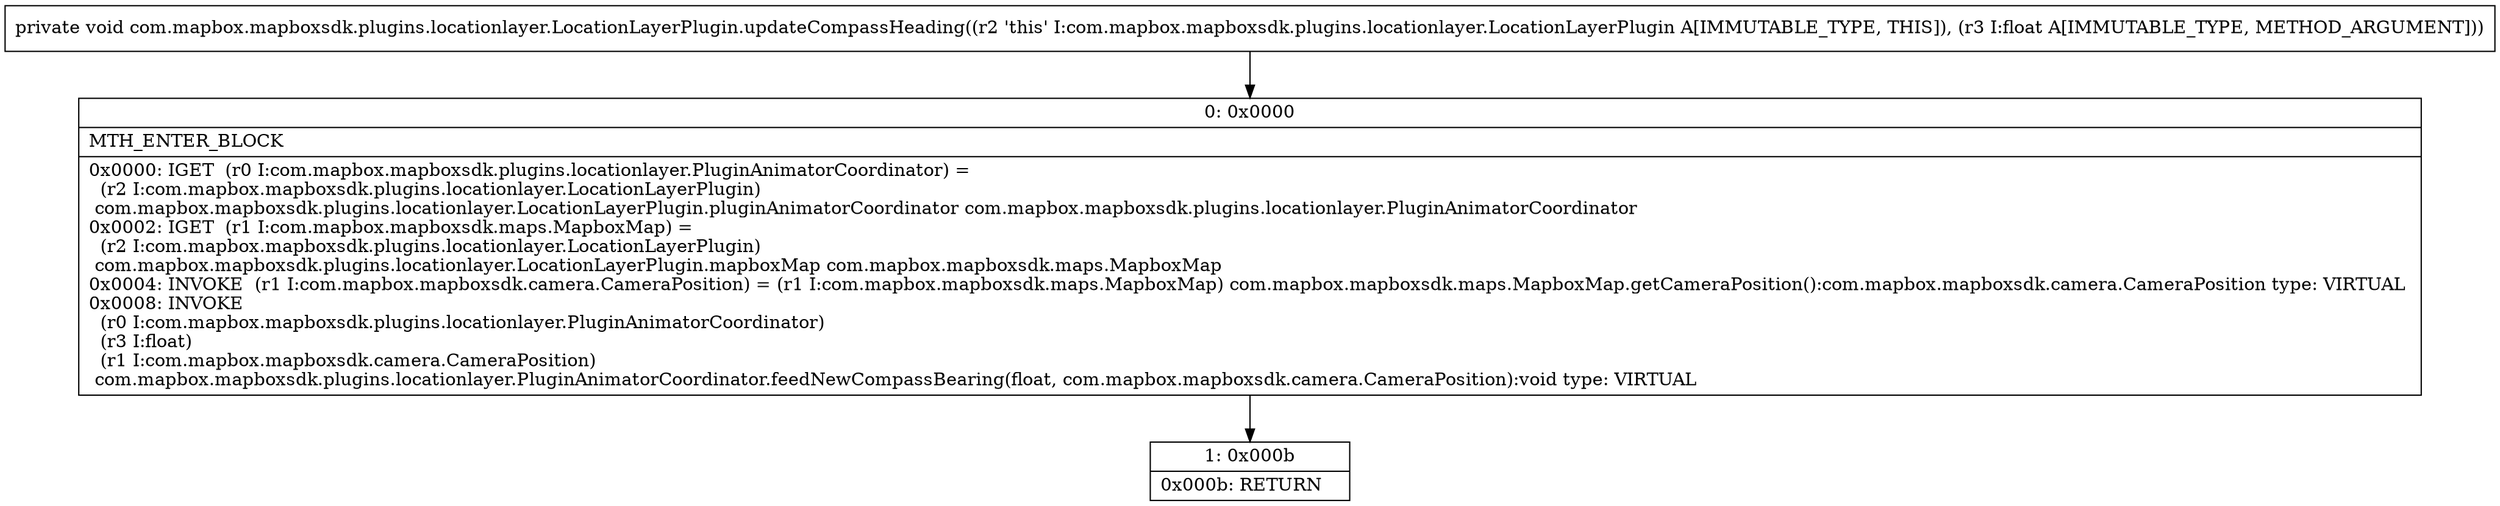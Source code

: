 digraph "CFG forcom.mapbox.mapboxsdk.plugins.locationlayer.LocationLayerPlugin.updateCompassHeading(F)V" {
Node_0 [shape=record,label="{0\:\ 0x0000|MTH_ENTER_BLOCK\l|0x0000: IGET  (r0 I:com.mapbox.mapboxsdk.plugins.locationlayer.PluginAnimatorCoordinator) = \l  (r2 I:com.mapbox.mapboxsdk.plugins.locationlayer.LocationLayerPlugin)\l com.mapbox.mapboxsdk.plugins.locationlayer.LocationLayerPlugin.pluginAnimatorCoordinator com.mapbox.mapboxsdk.plugins.locationlayer.PluginAnimatorCoordinator \l0x0002: IGET  (r1 I:com.mapbox.mapboxsdk.maps.MapboxMap) = \l  (r2 I:com.mapbox.mapboxsdk.plugins.locationlayer.LocationLayerPlugin)\l com.mapbox.mapboxsdk.plugins.locationlayer.LocationLayerPlugin.mapboxMap com.mapbox.mapboxsdk.maps.MapboxMap \l0x0004: INVOKE  (r1 I:com.mapbox.mapboxsdk.camera.CameraPosition) = (r1 I:com.mapbox.mapboxsdk.maps.MapboxMap) com.mapbox.mapboxsdk.maps.MapboxMap.getCameraPosition():com.mapbox.mapboxsdk.camera.CameraPosition type: VIRTUAL \l0x0008: INVOKE  \l  (r0 I:com.mapbox.mapboxsdk.plugins.locationlayer.PluginAnimatorCoordinator)\l  (r3 I:float)\l  (r1 I:com.mapbox.mapboxsdk.camera.CameraPosition)\l com.mapbox.mapboxsdk.plugins.locationlayer.PluginAnimatorCoordinator.feedNewCompassBearing(float, com.mapbox.mapboxsdk.camera.CameraPosition):void type: VIRTUAL \l}"];
Node_1 [shape=record,label="{1\:\ 0x000b|0x000b: RETURN   \l}"];
MethodNode[shape=record,label="{private void com.mapbox.mapboxsdk.plugins.locationlayer.LocationLayerPlugin.updateCompassHeading((r2 'this' I:com.mapbox.mapboxsdk.plugins.locationlayer.LocationLayerPlugin A[IMMUTABLE_TYPE, THIS]), (r3 I:float A[IMMUTABLE_TYPE, METHOD_ARGUMENT])) }"];
MethodNode -> Node_0;
Node_0 -> Node_1;
}

